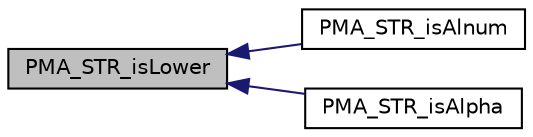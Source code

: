 digraph G
{
  edge [fontname="Helvetica",fontsize="10",labelfontname="Helvetica",labelfontsize="10"];
  node [fontname="Helvetica",fontsize="10",shape=record];
  rankdir="LR";
  Node1 [label="PMA_STR_isLower",height=0.2,width=0.4,color="black", fillcolor="grey75", style="filled" fontcolor="black"];
  Node1 -> Node2 [dir="back",color="midnightblue",fontsize="10",style="solid",fontname="Helvetica"];
  Node2 [label="PMA_STR_isAlnum",height=0.2,width=0.4,color="black", fillcolor="white", style="filled",URL="$string__type__native_8lib_8php.html#a445cc2268e189e5e87b02d303d5945e4",tooltip="Checks if a character is an alphanumeric one."];
  Node1 -> Node3 [dir="back",color="midnightblue",fontsize="10",style="solid",fontname="Helvetica"];
  Node3 [label="PMA_STR_isAlpha",height=0.2,width=0.4,color="black", fillcolor="white", style="filled",URL="$string__type__native_8lib_8php.html#a2583b2042eb0a3ce31642db3df835e35",tooltip="Checks if a character is an alphabetic one."];
}
